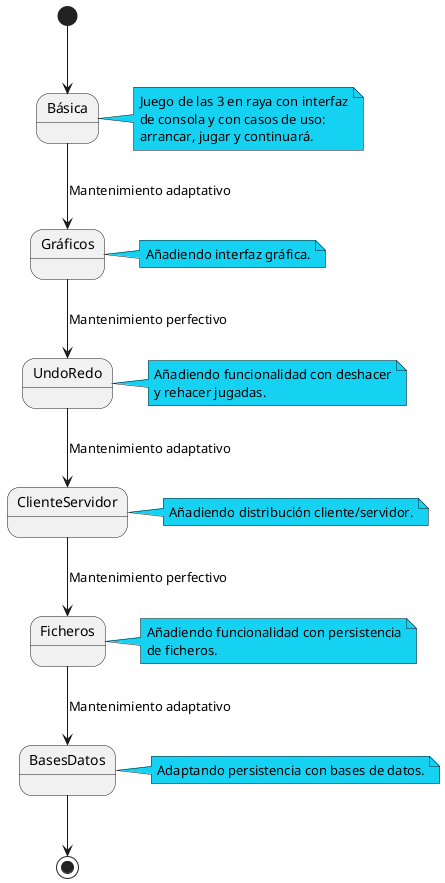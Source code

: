 @startuml version

state Básica
state Gráficos
state UndoRedo
state ClienteServidor
State Ficheros
State BasesDatos

[*] --> Básica
Básica --> Gráficos:Mantenimiento adaptativo
Gráficos --> UndoRedo:Mantenimiento perfectivo
UndoRedo --> ClienteServidor:Mantenimiento adaptativo
ClienteServidor --> Ficheros:Mantenimiento perfectivo
Ficheros --> BasesDatos:Mantenimiento adaptativo
BasesDatos --> [*]



note right of Básica #15D2F3
  Juego de las 3 en raya con interfaz
  de consola y con casos de uso:
  arrancar, jugar y continuará.
end note

note right of Gráficos #15D2F3
  Añadiendo interfaz gráfica.
end note

note right of UndoRedo #15D2F3
  Añadiendo funcionalidad con deshacer
  y rehacer jugadas.
end note

note right of ClienteServidor #15D2F3
  Añadiendo distribución cliente/servidor.
end note

note right of Ficheros #15D2F3
  Añadiendo funcionalidad con persistencia
  de ficheros.
end note

note right of BasesDatos #15D2F3
  Adaptando persistencia con bases de datos.
end note


@enduml
